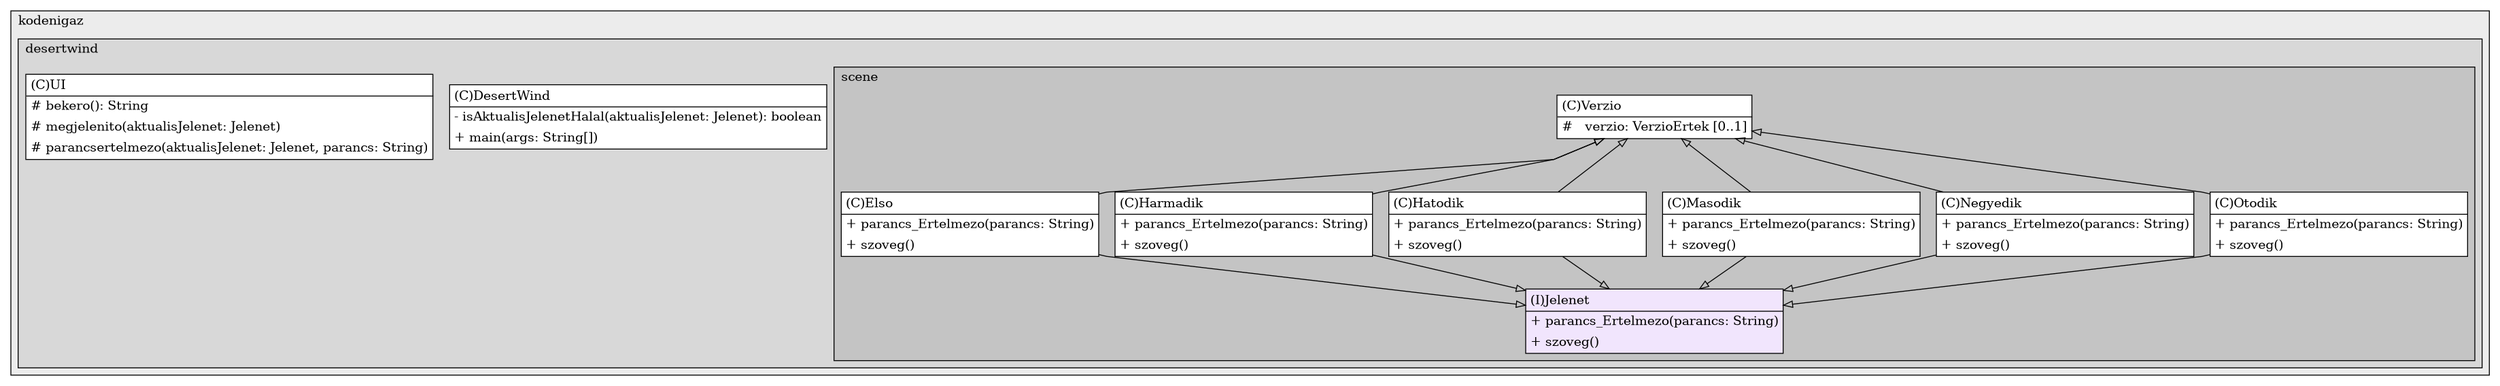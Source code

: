 @startuml

/' diagram meta data start
config=StructureConfiguration;
{
  "projectClassification": {
    "searchMode": "OpenProject", // OpenProject, AllProjects
    "includedProjects": "",
    "pathEndKeywords": "*.impl",
    "isClientPath": "",
    "isClientName": "",
    "isTestPath": "",
    "isTestName": "",
    "isMappingPath": "",
    "isMappingName": "",
    "isDataAccessPath": "",
    "isDataAccessName": "",
    "isDataStructurePath": "",
    "isDataStructureName": "",
    "isInterfaceStructuresPath": "",
    "isInterfaceStructuresName": "",
    "isEntryPointPath": "",
    "isEntryPointName": "",
    "treatFinalFieldsAsMandatory": false
  },
  "graphRestriction": {
    "classPackageExcludeFilter": "",
    "classPackageIncludeFilter": "",
    "classNameExcludeFilter": "",
    "classNameIncludeFilter": "",
    "methodNameExcludeFilter": "",
    "methodNameIncludeFilter": "",
    "removeByInheritance": "", // inheritance/annotation based filtering is done in a second step
    "removeByAnnotation": "",
    "removeByClassPackage": "", // cleanup the graph after inheritance/annotation based filtering is done
    "removeByClassName": "",
    "cutMappings": false,
    "cutEnum": true,
    "cutTests": false,
    "cutClient": false,
    "cutDataAccess": false,
    "cutInterfaceStructures": false,
    "cutDataStructures": false,
    "cutGetterAndSetter": true,
    "cutConstructors": true
  },
  "graphTraversal": {
    "forwardDepth": 4,
    "backwardDepth": 4,
    "classPackageExcludeFilter": "",
    "classPackageIncludeFilter": "",
    "classNameExcludeFilter": "",
    "classNameIncludeFilter": "",
    "methodNameExcludeFilter": "",
    "methodNameIncludeFilter": "",
    "hideMappings": false,
    "hideDataStructures": false,
    "hidePrivateMethods": true,
    "hideInterfaceCalls": false, // indirection: implementation -> interface (is hidden) -> implementation
    "onlyShowApplicationEntryPoints": false, // root node is included
    "useMethodCallsForStructureDiagram": "BothDirections" // ForwardOnly, BothDirections, No
  },
  "details": {
    "aggregation": "GroupByClass", // ByClass, GroupByClass, None
    "showClassGenericTypes": true,
    "showMethods": true,
    "showMethodParameterNames": true,
    "showMethodParameterTypes": true,
    "showMethodReturnType": true,
    "showPackageLevels": 3,
    "showDetailedClassStructure": true
  },
  "rootClass": "com.kodenigaz.desertwind.DesertWind",
  "extensionCallbackMethod": "" // qualified.class.name#methodName - signature: public static String method(String)
}
diagram meta data end '/



digraph g {
    rankdir="TB"
    splines=polyline
    

'nodes 
subgraph cluster_1606736256 { 
   	label=kodenigaz
	labeljust=l
	fillcolor="#ececec"
	style=filled
   
   subgraph cluster_1252239051 { 
   	label=desertwind
	labeljust=l
	fillcolor="#d8d8d8"
	style=filled
   
   DesertWind1965813016[
	label=<<TABLE BORDER="1" CELLBORDER="0" CELLPADDING="4" CELLSPACING="0">
<TR><TD ALIGN="LEFT" >(C)DesertWind</TD></TR>
<HR/>
<TR><TD ALIGN="LEFT" >- isAktualisJelenetHalal(aktualisJelenet: Jelenet): boolean</TD></TR>
<TR><TD ALIGN="LEFT" >+ main(args: String[])</TD></TR>
</TABLE>>
	style=filled
	margin=0
	shape=plaintext
	fillcolor="#FFFFFF"
];

UI1965813016[
	label=<<TABLE BORDER="1" CELLBORDER="0" CELLPADDING="4" CELLSPACING="0">
<TR><TD ALIGN="LEFT" >(C)UI</TD></TR>
<HR/>
<TR><TD ALIGN="LEFT" ># bekero(): String</TD></TR>
<TR><TD ALIGN="LEFT" ># megjelenito(aktualisJelenet: Jelenet)</TD></TR>
<TR><TD ALIGN="LEFT" ># parancsertelmezo(aktualisJelenet: Jelenet, parancs: String)</TD></TR>
</TABLE>>
	style=filled
	margin=0
	shape=plaintext
	fillcolor="#FFFFFF"
];

subgraph cluster_375531433 { 
   	label=scene
	labeljust=l
	fillcolor="#c4c4c4"
	style=filled
   
   Elso408797238[
	label=<<TABLE BORDER="1" CELLBORDER="0" CELLPADDING="4" CELLSPACING="0">
<TR><TD ALIGN="LEFT" >(C)Elso</TD></TR>
<HR/>
<TR><TD ALIGN="LEFT" >+ parancs_Ertelmezo(parancs: String)</TD></TR>
<TR><TD ALIGN="LEFT" >+ szoveg()</TD></TR>
</TABLE>>
	style=filled
	margin=0
	shape=plaintext
	fillcolor="#FFFFFF"
];

Harmadik408797238[
	label=<<TABLE BORDER="1" CELLBORDER="0" CELLPADDING="4" CELLSPACING="0">
<TR><TD ALIGN="LEFT" >(C)Harmadik</TD></TR>
<HR/>
<TR><TD ALIGN="LEFT" >+ parancs_Ertelmezo(parancs: String)</TD></TR>
<TR><TD ALIGN="LEFT" >+ szoveg()</TD></TR>
</TABLE>>
	style=filled
	margin=0
	shape=plaintext
	fillcolor="#FFFFFF"
];

Hatodik408797238[
	label=<<TABLE BORDER="1" CELLBORDER="0" CELLPADDING="4" CELLSPACING="0">
<TR><TD ALIGN="LEFT" >(C)Hatodik</TD></TR>
<HR/>
<TR><TD ALIGN="LEFT" >+ parancs_Ertelmezo(parancs: String)</TD></TR>
<TR><TD ALIGN="LEFT" >+ szoveg()</TD></TR>
</TABLE>>
	style=filled
	margin=0
	shape=plaintext
	fillcolor="#FFFFFF"
];

Jelenet408797238[
	label=<<TABLE BORDER="1" CELLBORDER="0" CELLPADDING="4" CELLSPACING="0">
<TR><TD ALIGN="LEFT" >(I)Jelenet</TD></TR>
<HR/>
<TR><TD ALIGN="LEFT" >+ parancs_Ertelmezo(parancs: String)</TD></TR>
<TR><TD ALIGN="LEFT" >+ szoveg()</TD></TR>
</TABLE>>
	style=filled
	margin=0
	shape=plaintext
	fillcolor="#F1E5FD"
];

Masodik408797238[
	label=<<TABLE BORDER="1" CELLBORDER="0" CELLPADDING="4" CELLSPACING="0">
<TR><TD ALIGN="LEFT" >(C)Masodik</TD></TR>
<HR/>
<TR><TD ALIGN="LEFT" >+ parancs_Ertelmezo(parancs: String)</TD></TR>
<TR><TD ALIGN="LEFT" >+ szoveg()</TD></TR>
</TABLE>>
	style=filled
	margin=0
	shape=plaintext
	fillcolor="#FFFFFF"
];

Negyedik408797238[
	label=<<TABLE BORDER="1" CELLBORDER="0" CELLPADDING="4" CELLSPACING="0">
<TR><TD ALIGN="LEFT" >(C)Negyedik</TD></TR>
<HR/>
<TR><TD ALIGN="LEFT" >+ parancs_Ertelmezo(parancs: String)</TD></TR>
<TR><TD ALIGN="LEFT" >+ szoveg()</TD></TR>
</TABLE>>
	style=filled
	margin=0
	shape=plaintext
	fillcolor="#FFFFFF"
];

Otodik408797238[
	label=<<TABLE BORDER="1" CELLBORDER="0" CELLPADDING="4" CELLSPACING="0">
<TR><TD ALIGN="LEFT" >(C)Otodik</TD></TR>
<HR/>
<TR><TD ALIGN="LEFT" >+ parancs_Ertelmezo(parancs: String)</TD></TR>
<TR><TD ALIGN="LEFT" >+ szoveg()</TD></TR>
</TABLE>>
	style=filled
	margin=0
	shape=plaintext
	fillcolor="#FFFFFF"
];

Verzio408797238[
	label=<<TABLE BORDER="1" CELLBORDER="0" CELLPADDING="4" CELLSPACING="0">
<TR><TD ALIGN="LEFT" >(C)Verzio</TD></TR>
<HR/>
<TR><TD ALIGN="LEFT" >#   verzio: VerzioErtek [0..1]</TD></TR>
</TABLE>>
	style=filled
	margin=0
	shape=plaintext
	fillcolor="#FFFFFF"
];
} 
} 
} 

'edges    
Elso408797238 -> Jelenet408797238[arrowhead=empty, arrowtail=none, dir=both];
Harmadik408797238 -> Jelenet408797238[arrowhead=empty, arrowtail=none, dir=both];
Hatodik408797238 -> Jelenet408797238[arrowhead=empty, arrowtail=none, dir=both];
Masodik408797238 -> Jelenet408797238[arrowhead=empty, arrowtail=none, dir=both];
Negyedik408797238 -> Jelenet408797238[arrowhead=empty, arrowtail=none, dir=both];
Otodik408797238 -> Jelenet408797238[arrowhead=empty, arrowtail=none, dir=both];

Verzio408797238 -> Elso408797238[arrowhead=none, arrowtail=empty, dir=both];
Verzio408797238 -> Harmadik408797238[arrowhead=none, arrowtail=empty, dir=both];
Verzio408797238 -> Hatodik408797238[arrowhead=none, arrowtail=empty, dir=both];
Verzio408797238 -> Masodik408797238[arrowhead=none, arrowtail=empty, dir=both];
Verzio408797238 -> Negyedik408797238[arrowhead=none, arrowtail=empty, dir=both];
Verzio408797238 -> Otodik408797238[arrowhead=none, arrowtail=empty, dir=both];
    
}
@enduml
